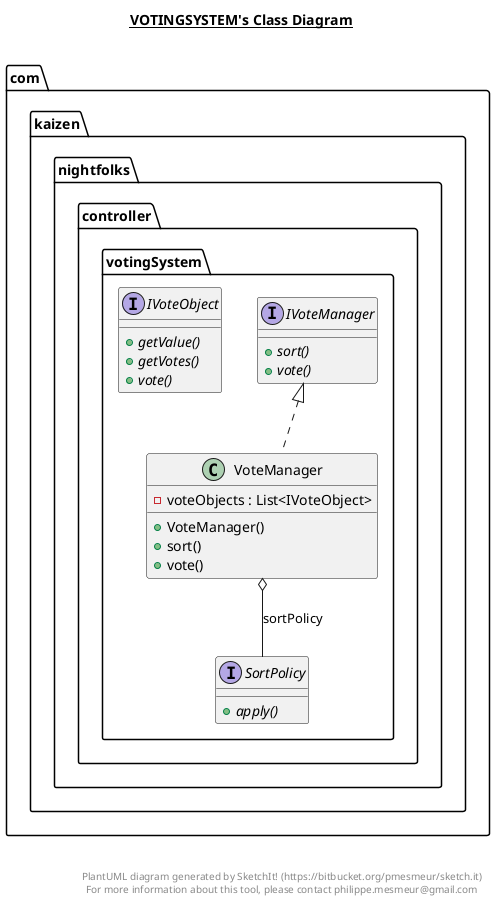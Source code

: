 @startuml

title __VOTINGSYSTEM's Class Diagram__\n

  namespace com.kaizen.nightfolks {
    namespace controller.votingSystem {
      interface com.kaizen.nightfolks.controller.votingSystem.IVoteManager {
          {abstract} + sort()
          {abstract} + vote()
      }
    }
  }
  

  namespace com.kaizen.nightfolks {
    namespace controller.votingSystem {
      interface com.kaizen.nightfolks.controller.votingSystem.IVoteObject {
          {abstract} + getValue()
          {abstract} + getVotes()
          {abstract} + vote()
      }
    }
  }
  

  namespace com.kaizen.nightfolks {
    namespace controller.votingSystem {
      interface com.kaizen.nightfolks.controller.votingSystem.SortPolicy {
          {abstract} + apply()
      }
    }
  }
  

  namespace com.kaizen.nightfolks {
    namespace controller.votingSystem {
      class com.kaizen.nightfolks.controller.votingSystem.VoteManager {
          - voteObjects : List<IVoteObject>
          + VoteManager()
          + sort()
          + vote()
      }
    }
  }
  

  com.kaizen.nightfolks.controller.votingSystem.VoteManager .up.|> com.kaizen.nightfolks.controller.votingSystem.IVoteManager
  com.kaizen.nightfolks.controller.votingSystem.VoteManager o-- com.kaizen.nightfolks.controller.votingSystem.SortPolicy : sortPolicy


right footer


PlantUML diagram generated by SketchIt! (https://bitbucket.org/pmesmeur/sketch.it)
For more information about this tool, please contact philippe.mesmeur@gmail.com
endfooter

@enduml
